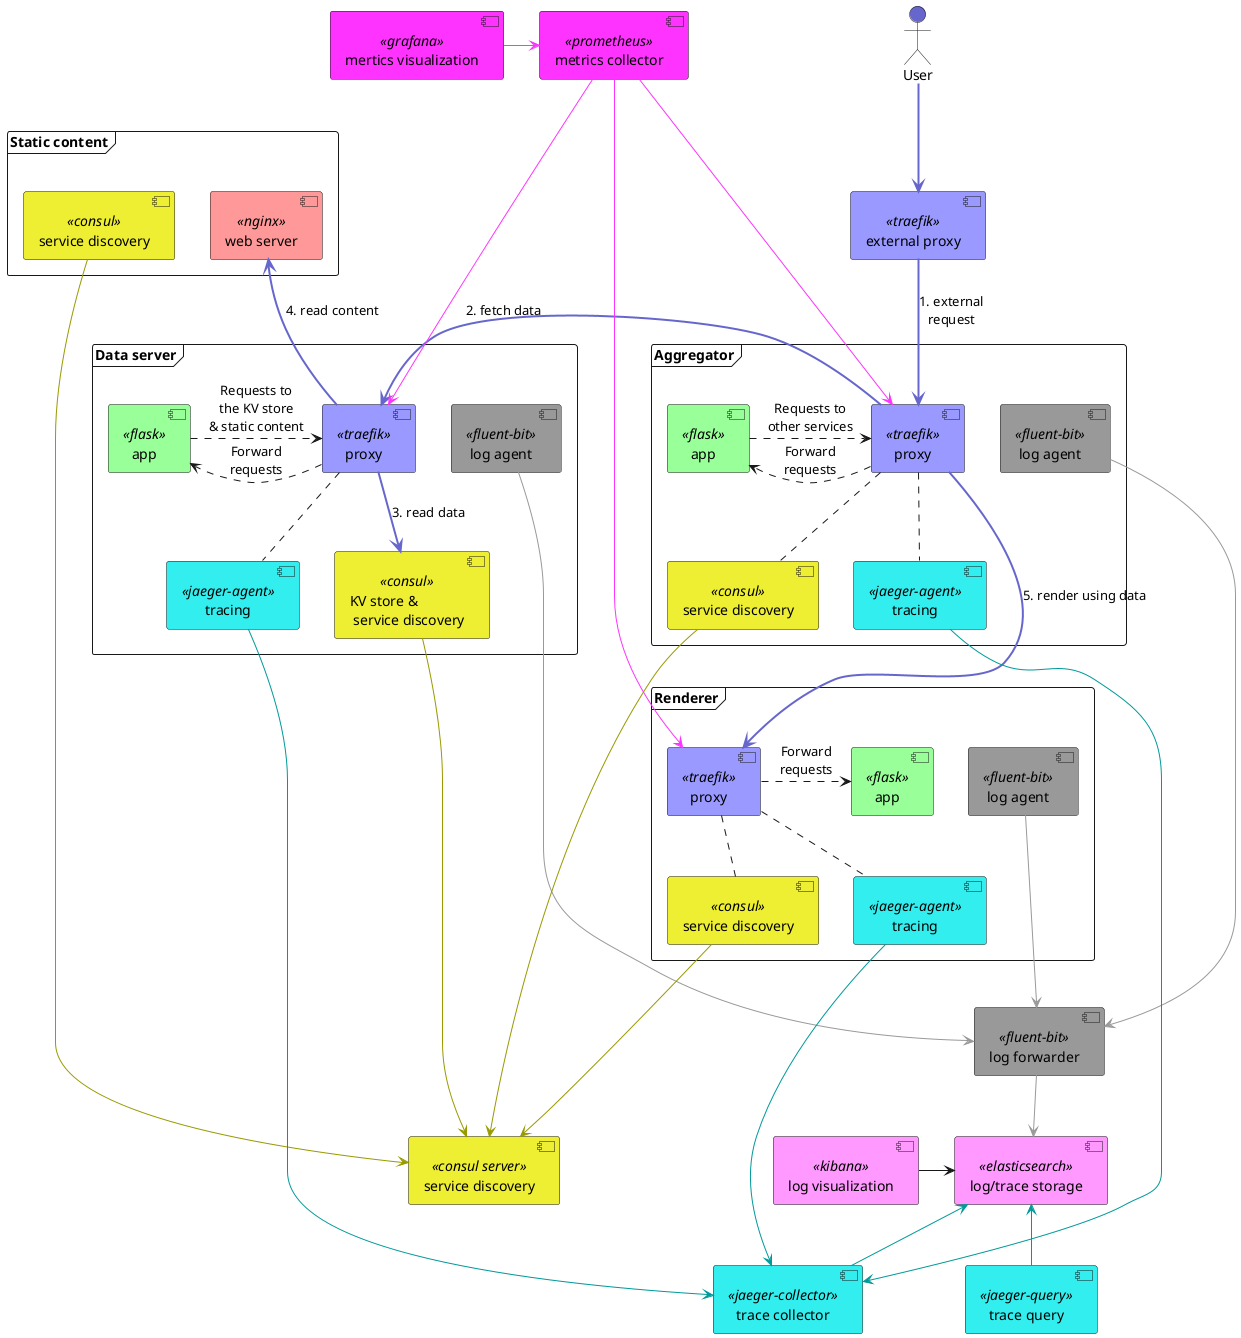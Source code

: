 @startuml

frame Aggregator {
    [app] as A << flask >> #9f9
    [proxy] as Ap << traefik >> #99f
    [service discovery] as Ac << consul >> #ee3
    [tracing] as At << jaeger-agent >> #3ee
    [log agent] as Al << fluent-bit >> #999

    Ap .> A : Forward\nrequests
    A .> Ap : Requests to\nother services
    
    Ap .. Ac
    Ap .. At
}

frame "Data server" {
    [app] as D << flask >> #9f9
    [proxy] as Dp << traefik >> #99f
    [KV store &\n service discovery] as Dc << consul >> #ee3
    [tracing] as Dt << jaeger-agent >> #3ee
    [log agent] as Dl << fluent-bit >> #999

    Dp .> D : Forward\nrequests
    D .> Dp : Requests to\nthe KV store\n& static content
    
    Dp .. Dt
}

frame Renderer {
    [app] as R << flask >> #9f9
    [proxy] as Rp << traefik >> #99f
    [service discovery] as Rc << consul >> #ee3
    [tracing] as Rt << jaeger-agent >> #3ee
    [log agent] as Rl << fluent-bit >> #999

    Rp .> R : Forward\nrequests
    
    Rp .. Rc
    Rp .. Rt
}

frame "Static content" {
    [web server] as SC << nginx >> #f99
    [service discovery] as SCc << consul >> #ee3
}

[external proxy] as PXY << traefik >> #99f
[log forwarder] as LF << fluent-bit >> #999
[log/trace storage] as ES << elasticsearch >> #f9f
[log visualization] as K << kibana >> #f9f
[service discovery] as C << consul server >> #ee3
[trace collector] as T << jaeger-collector >> #3ee
[trace query] as Tq << jaeger-query >> #3ee
[metrics collector] as P << prometheus >> #f3f
[mertics visualization] as G << grafana >> #f3f

actor User as usr #66c

usr ==> PXY #66c
PXY ==> Ap #66c : 1. external\nrequest
Ap =l==> Dp #66c : 2. fetch data
Dp ==> Dc #66c : 3. read data
Dp =u=> SC #66c : 4. read content
Ap ===> Rp #66c : 5. render using data

Al ---> LF #999
Dl ---> LF #999
Rl ---> LF #999

Ac ---> C #990
Dc ---> C #990
Rc ---> C #990
SCc ---> C #990

At ---> T #099
Dt ---> T #099
Rt ---> T #099

T -u-> ES #099
Tq -u-> ES #099
LF --> ES #999
K -> ES

P ---> Ap #f3f
P ---> Dp #f3f
P ---> Rp #f3f
G -> P #f3f

@enduml